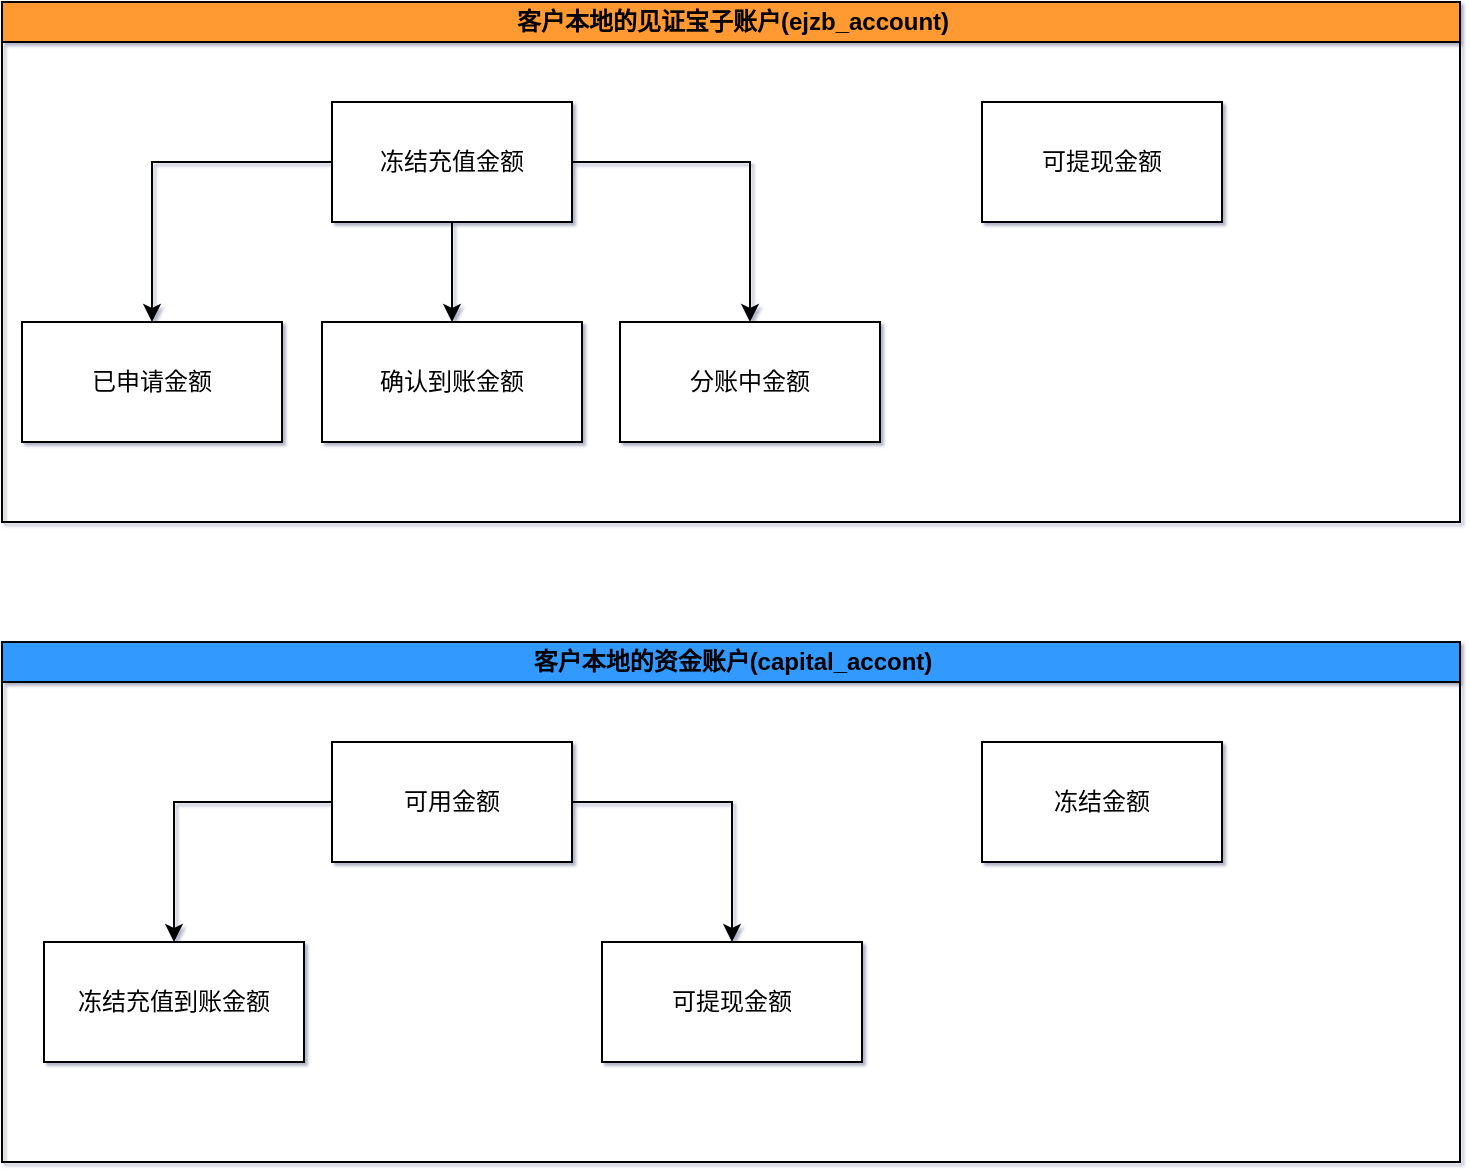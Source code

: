 <mxfile version="16.0.0" type="github">
  <diagram id="prtHgNgQTEPvFCAcTncT" name="Page-1">
    <mxGraphModel dx="1426" dy="794" grid="0" gridSize="10" guides="1" tooltips="1" connect="1" arrows="1" fold="1" page="1" pageScale="1" pageWidth="827" pageHeight="1169" math="0" shadow="1">
      <root>
        <mxCell id="0" />
        <mxCell id="1" parent="0" />
        <mxCell id="dNxyNK7c78bLwvsdeMH5-11" value="客户本地的见证宝子账户(ejzb_account)" style="swimlane;html=1;startSize=20;horizontal=1;containerType=tree;glass=0;fillColor=#FF9933;" parent="1" vertex="1">
          <mxGeometry x="40" y="50" width="729" height="260" as="geometry" />
        </mxCell>
        <mxCell id="30QaPLMsitgzKYDffqBi-12" style="edgeStyle=orthogonalEdgeStyle;rounded=0;orthogonalLoop=1;jettySize=auto;html=1;entryX=0.5;entryY=0;entryDx=0;entryDy=0;" edge="1" parent="dNxyNK7c78bLwvsdeMH5-11" source="30QaPLMsitgzKYDffqBi-1" target="30QaPLMsitgzKYDffqBi-3">
          <mxGeometry relative="1" as="geometry" />
        </mxCell>
        <mxCell id="30QaPLMsitgzKYDffqBi-13" style="edgeStyle=orthogonalEdgeStyle;rounded=0;orthogonalLoop=1;jettySize=auto;html=1;entryX=0.5;entryY=0;entryDx=0;entryDy=0;" edge="1" parent="dNxyNK7c78bLwvsdeMH5-11" source="30QaPLMsitgzKYDffqBi-1" target="30QaPLMsitgzKYDffqBi-4">
          <mxGeometry relative="1" as="geometry" />
        </mxCell>
        <mxCell id="30QaPLMsitgzKYDffqBi-14" style="edgeStyle=orthogonalEdgeStyle;rounded=0;orthogonalLoop=1;jettySize=auto;html=1;entryX=0.5;entryY=0;entryDx=0;entryDy=0;" edge="1" parent="dNxyNK7c78bLwvsdeMH5-11" source="30QaPLMsitgzKYDffqBi-1" target="30QaPLMsitgzKYDffqBi-5">
          <mxGeometry relative="1" as="geometry" />
        </mxCell>
        <mxCell id="30QaPLMsitgzKYDffqBi-1" value="冻结充值金额" style="rounded=0;whiteSpace=wrap;html=1;" vertex="1" parent="dNxyNK7c78bLwvsdeMH5-11">
          <mxGeometry x="165" y="50" width="120" height="60" as="geometry" />
        </mxCell>
        <mxCell id="30QaPLMsitgzKYDffqBi-2" value="可提现金额" style="rounded=0;whiteSpace=wrap;html=1;" vertex="1" parent="dNxyNK7c78bLwvsdeMH5-11">
          <mxGeometry x="490" y="50" width="120" height="60" as="geometry" />
        </mxCell>
        <mxCell id="30QaPLMsitgzKYDffqBi-3" value="已申请金额" style="rounded=0;whiteSpace=wrap;html=1;" vertex="1" parent="dNxyNK7c78bLwvsdeMH5-11">
          <mxGeometry x="10" y="160" width="130" height="60" as="geometry" />
        </mxCell>
        <mxCell id="30QaPLMsitgzKYDffqBi-4" value="确认到账金额" style="rounded=0;whiteSpace=wrap;html=1;" vertex="1" parent="dNxyNK7c78bLwvsdeMH5-11">
          <mxGeometry x="160" y="160" width="130" height="60" as="geometry" />
        </mxCell>
        <mxCell id="30QaPLMsitgzKYDffqBi-5" value="分账中金额" style="rounded=0;whiteSpace=wrap;html=1;" vertex="1" parent="dNxyNK7c78bLwvsdeMH5-11">
          <mxGeometry x="309" y="160" width="130" height="60" as="geometry" />
        </mxCell>
        <mxCell id="30QaPLMsitgzKYDffqBi-15" value="客户本地的资金账户(capital_accont)" style="swimlane;html=1;startSize=20;horizontal=1;containerType=tree;glass=0;fillColor=#3399FF;" vertex="1" parent="1">
          <mxGeometry x="40" y="370" width="729" height="260" as="geometry" />
        </mxCell>
        <mxCell id="30QaPLMsitgzKYDffqBi-16" style="edgeStyle=orthogonalEdgeStyle;rounded=0;orthogonalLoop=1;jettySize=auto;html=1;entryX=0.5;entryY=0;entryDx=0;entryDy=0;" edge="1" parent="30QaPLMsitgzKYDffqBi-15" source="30QaPLMsitgzKYDffqBi-19" target="30QaPLMsitgzKYDffqBi-21">
          <mxGeometry relative="1" as="geometry" />
        </mxCell>
        <mxCell id="30QaPLMsitgzKYDffqBi-17" style="edgeStyle=orthogonalEdgeStyle;rounded=0;orthogonalLoop=1;jettySize=auto;html=1;entryX=0.5;entryY=0;entryDx=0;entryDy=0;" edge="1" parent="30QaPLMsitgzKYDffqBi-15" source="30QaPLMsitgzKYDffqBi-19" target="30QaPLMsitgzKYDffqBi-22">
          <mxGeometry relative="1" as="geometry" />
        </mxCell>
        <mxCell id="30QaPLMsitgzKYDffqBi-19" value="可用金额" style="rounded=0;whiteSpace=wrap;html=1;" vertex="1" parent="30QaPLMsitgzKYDffqBi-15">
          <mxGeometry x="165" y="50" width="120" height="60" as="geometry" />
        </mxCell>
        <mxCell id="30QaPLMsitgzKYDffqBi-20" value="冻结金额" style="rounded=0;whiteSpace=wrap;html=1;" vertex="1" parent="30QaPLMsitgzKYDffqBi-15">
          <mxGeometry x="490" y="50" width="120" height="60" as="geometry" />
        </mxCell>
        <mxCell id="30QaPLMsitgzKYDffqBi-21" value="冻结充值到账金额" style="rounded=0;whiteSpace=wrap;html=1;" vertex="1" parent="30QaPLMsitgzKYDffqBi-15">
          <mxGeometry x="21" y="150" width="130" height="60" as="geometry" />
        </mxCell>
        <mxCell id="30QaPLMsitgzKYDffqBi-22" value="可提现金额" style="rounded=0;whiteSpace=wrap;html=1;" vertex="1" parent="30QaPLMsitgzKYDffqBi-15">
          <mxGeometry x="300" y="150" width="130" height="60" as="geometry" />
        </mxCell>
      </root>
    </mxGraphModel>
  </diagram>
</mxfile>
